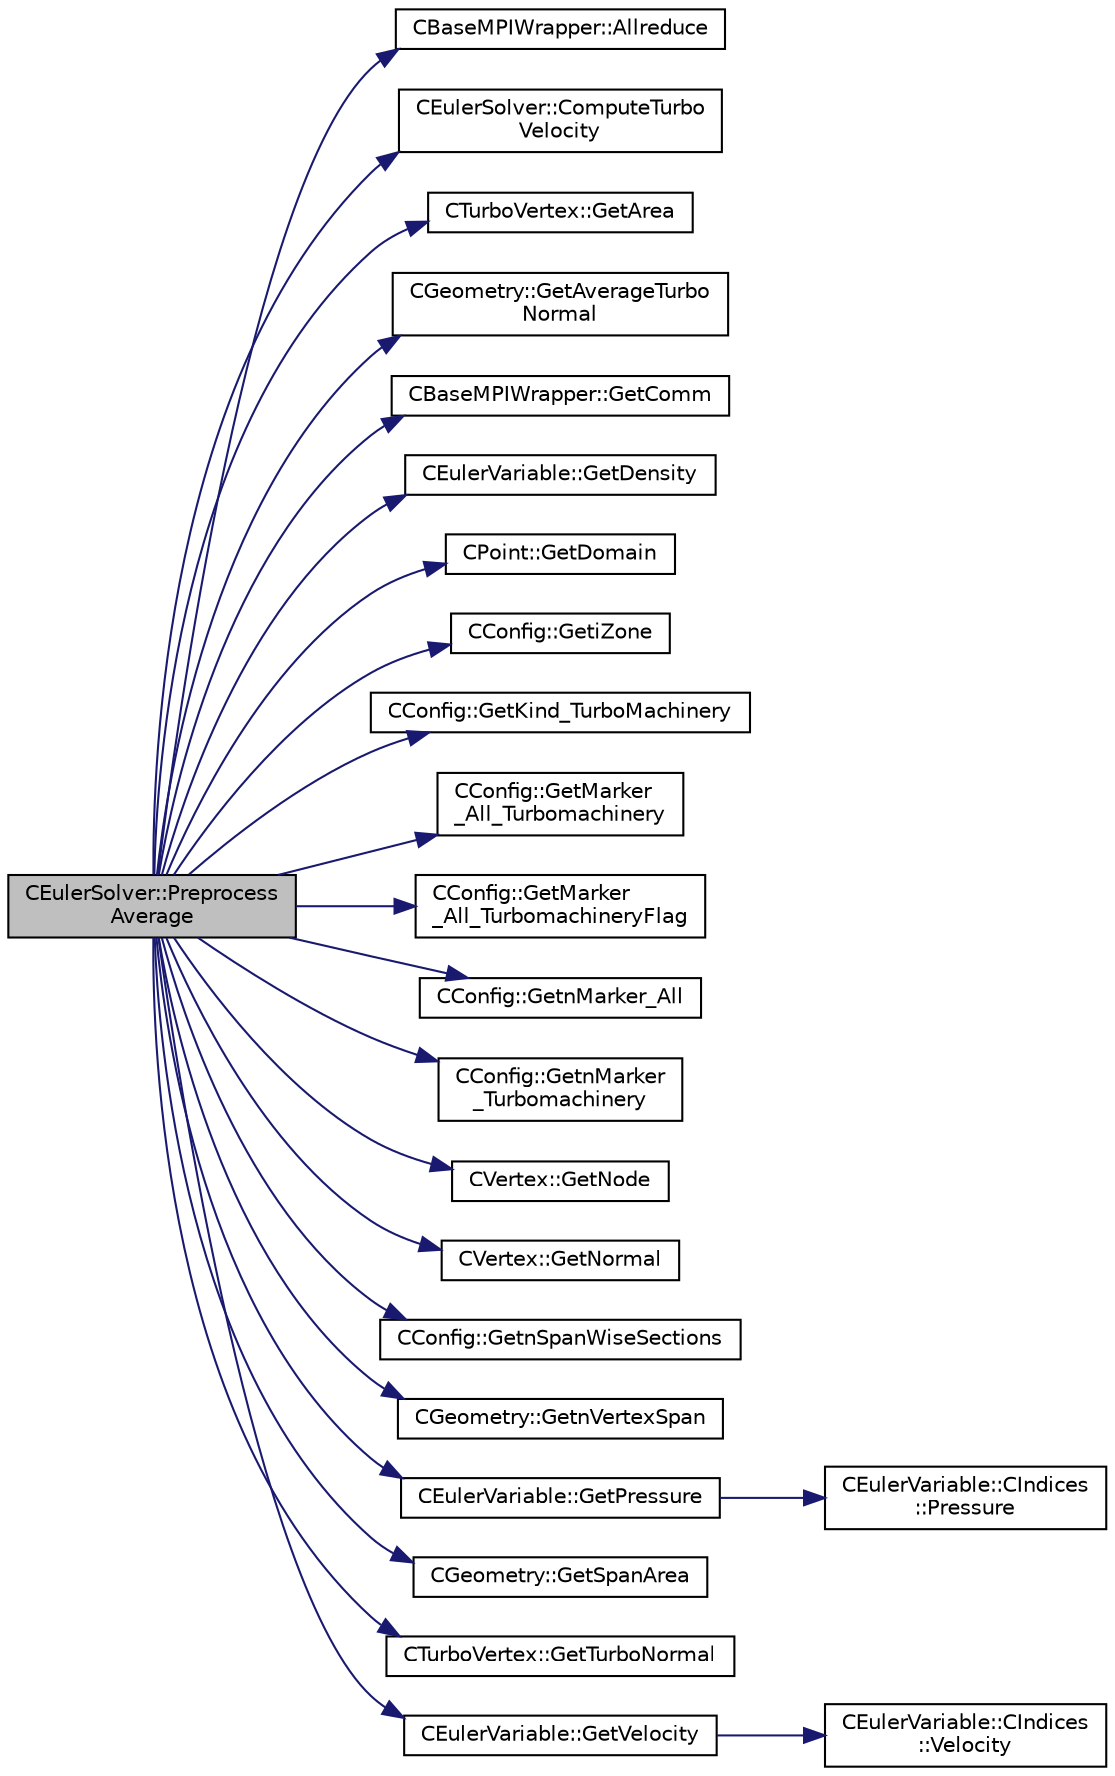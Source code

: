 digraph "CEulerSolver::PreprocessAverage"
{
 // LATEX_PDF_SIZE
  edge [fontname="Helvetica",fontsize="10",labelfontname="Helvetica",labelfontsize="10"];
  node [fontname="Helvetica",fontsize="10",shape=record];
  rankdir="LR";
  Node1 [label="CEulerSolver::Preprocess\lAverage",height=0.2,width=0.4,color="black", fillcolor="grey75", style="filled", fontcolor="black",tooltip="It computes average quantities along the span for turbomachinery analysis."];
  Node1 -> Node2 [color="midnightblue",fontsize="10",style="solid",fontname="Helvetica"];
  Node2 [label="CBaseMPIWrapper::Allreduce",height=0.2,width=0.4,color="black", fillcolor="white", style="filled",URL="$classCBaseMPIWrapper.html#a381d4b3738c09d92ee1ae9f89715b541",tooltip=" "];
  Node1 -> Node3 [color="midnightblue",fontsize="10",style="solid",fontname="Helvetica"];
  Node3 [label="CEulerSolver::ComputeTurbo\lVelocity",height=0.2,width=0.4,color="black", fillcolor="white", style="filled",URL="$classCEulerSolver.html#a8fd25d9b4182d73282ee810ff0a11fbf",tooltip="it take a velocity in the cartesian reference of framework and transform into the turbomachinery fram..."];
  Node1 -> Node4 [color="midnightblue",fontsize="10",style="solid",fontname="Helvetica"];
  Node4 [label="CTurboVertex::GetArea",height=0.2,width=0.4,color="black", fillcolor="white", style="filled",URL="$classCTurboVertex.html#a72553841f50964c0c3a2847623162e0d",tooltip="get face Area associate to the vertex."];
  Node1 -> Node5 [color="midnightblue",fontsize="10",style="solid",fontname="Helvetica"];
  Node5 [label="CGeometry::GetAverageTurbo\lNormal",height=0.2,width=0.4,color="black", fillcolor="white", style="filled",URL="$classCGeometry.html#a18a047ab5bc0f2e4228b547ec9ece0db",tooltip="Get the average normal at a specific span for a given marker in the turbomachinery reference of frame..."];
  Node1 -> Node6 [color="midnightblue",fontsize="10",style="solid",fontname="Helvetica"];
  Node6 [label="CBaseMPIWrapper::GetComm",height=0.2,width=0.4,color="black", fillcolor="white", style="filled",URL="$classCBaseMPIWrapper.html#a8154391fc3522954802889d81d4ef5da",tooltip=" "];
  Node1 -> Node7 [color="midnightblue",fontsize="10",style="solid",fontname="Helvetica"];
  Node7 [label="CEulerVariable::GetDensity",height=0.2,width=0.4,color="black", fillcolor="white", style="filled",URL="$classCEulerVariable.html#ab8ef32400854040ecb883825f907bed3",tooltip="Get the density of the flow."];
  Node1 -> Node8 [color="midnightblue",fontsize="10",style="solid",fontname="Helvetica"];
  Node8 [label="CPoint::GetDomain",height=0.2,width=0.4,color="black", fillcolor="white", style="filled",URL="$classCPoint.html#aa58a27b602e47ddcad22ae74a5c6bc81",tooltip="For parallel computation, its indicates if a point must be computed or not."];
  Node1 -> Node9 [color="midnightblue",fontsize="10",style="solid",fontname="Helvetica"];
  Node9 [label="CConfig::GetiZone",height=0.2,width=0.4,color="black", fillcolor="white", style="filled",URL="$classCConfig.html#a1d6335b8fdef6fbcd9a08f7503d73ec1",tooltip="Provides the number of varaibles."];
  Node1 -> Node10 [color="midnightblue",fontsize="10",style="solid",fontname="Helvetica"];
  Node10 [label="CConfig::GetKind_TurboMachinery",height=0.2,width=0.4,color="black", fillcolor="white", style="filled",URL="$classCConfig.html#a7db52bbbe61cb8c4dec3a40c0329aea5",tooltip="Get the kind of turbomachinery architecture."];
  Node1 -> Node11 [color="midnightblue",fontsize="10",style="solid",fontname="Helvetica"];
  Node11 [label="CConfig::GetMarker\l_All_Turbomachinery",height=0.2,width=0.4,color="black", fillcolor="white", style="filled",URL="$classCConfig.html#a489191993251fecdfec09e65446b2fa3",tooltip="Get the Turbomachinery information for a marker val_marker."];
  Node1 -> Node12 [color="midnightblue",fontsize="10",style="solid",fontname="Helvetica"];
  Node12 [label="CConfig::GetMarker\l_All_TurbomachineryFlag",height=0.2,width=0.4,color="black", fillcolor="white", style="filled",URL="$classCConfig.html#ae92ecce81d1a01aff7bb2df3c525f61c",tooltip="Get the Turbomachinery flag information for a marker val_marker."];
  Node1 -> Node13 [color="midnightblue",fontsize="10",style="solid",fontname="Helvetica"];
  Node13 [label="CConfig::GetnMarker_All",height=0.2,width=0.4,color="black", fillcolor="white", style="filled",URL="$classCConfig.html#a459dee039e618d21a5d78db61c221240",tooltip="Get the total number of boundary markers of the local process including send/receive domains."];
  Node1 -> Node14 [color="midnightblue",fontsize="10",style="solid",fontname="Helvetica"];
  Node14 [label="CConfig::GetnMarker\l_Turbomachinery",height=0.2,width=0.4,color="black", fillcolor="white", style="filled",URL="$classCConfig.html#a2caf35ccfb5e2b96bd5f53054c42fee6",tooltip="number Turbomachinery performance option specified from config file."];
  Node1 -> Node15 [color="midnightblue",fontsize="10",style="solid",fontname="Helvetica"];
  Node15 [label="CVertex::GetNode",height=0.2,width=0.4,color="black", fillcolor="white", style="filled",URL="$classCVertex.html#ad568da06e7191358d3a09a1bee71cdb5",tooltip="Get the node of the vertex."];
  Node1 -> Node16 [color="midnightblue",fontsize="10",style="solid",fontname="Helvetica"];
  Node16 [label="CVertex::GetNormal",height=0.2,width=0.4,color="black", fillcolor="white", style="filled",URL="$classCVertex.html#a57cacfe764770e6c0e54c278cb584f7c",tooltip="Copy the the normal vector of a face."];
  Node1 -> Node17 [color="midnightblue",fontsize="10",style="solid",fontname="Helvetica"];
  Node17 [label="CConfig::GetnSpanWiseSections",height=0.2,width=0.4,color="black", fillcolor="white", style="filled",URL="$classCConfig.html#a50c6d8787325e09d732ecb9c4af96e93",tooltip="number span-wise sections to compute 3D BC and performance for turbomachinery."];
  Node1 -> Node18 [color="midnightblue",fontsize="10",style="solid",fontname="Helvetica"];
  Node18 [label="CGeometry::GetnVertexSpan",height=0.2,width=0.4,color="black", fillcolor="white", style="filled",URL="$classCGeometry.html#a81c34ad0099221f81fb0beb88f994148",tooltip="Get number of vertices."];
  Node1 -> Node19 [color="midnightblue",fontsize="10",style="solid",fontname="Helvetica"];
  Node19 [label="CEulerVariable::GetPressure",height=0.2,width=0.4,color="black", fillcolor="white", style="filled",URL="$classCEulerVariable.html#a5e1ee3cd1062365d7da17ee3ee49537e",tooltip="Get the flow pressure."];
  Node19 -> Node20 [color="midnightblue",fontsize="10",style="solid",fontname="Helvetica"];
  Node20 [label="CEulerVariable::CIndices\l::Pressure",height=0.2,width=0.4,color="black", fillcolor="white", style="filled",URL="$structCEulerVariable_1_1CIndices.html#a71ffbd849fd584ff3a787411497d3007",tooltip=" "];
  Node1 -> Node21 [color="midnightblue",fontsize="10",style="solid",fontname="Helvetica"];
  Node21 [label="CGeometry::GetSpanArea",height=0.2,width=0.4,color="black", fillcolor="white", style="filled",URL="$classCGeometry.html#a0f8752f57588e44465ab07e34490ac0e",tooltip="Get the value of the total area for each span."];
  Node1 -> Node22 [color="midnightblue",fontsize="10",style="solid",fontname="Helvetica"];
  Node22 [label="CTurboVertex::GetTurboNormal",height=0.2,width=0.4,color="black", fillcolor="white", style="filled",URL="$classCTurboVertex.html#ad72f5115828f49f0fafdc66b00f3ece4",tooltip="Copy the the turbo normal vector of a face."];
  Node1 -> Node23 [color="midnightblue",fontsize="10",style="solid",fontname="Helvetica"];
  Node23 [label="CEulerVariable::GetVelocity",height=0.2,width=0.4,color="black", fillcolor="white", style="filled",URL="$classCEulerVariable.html#afb2ba375855bc63c9bc96227efaece99",tooltip="Get the velocity of the flow."];
  Node23 -> Node24 [color="midnightblue",fontsize="10",style="solid",fontname="Helvetica"];
  Node24 [label="CEulerVariable::CIndices\l::Velocity",height=0.2,width=0.4,color="black", fillcolor="white", style="filled",URL="$structCEulerVariable_1_1CIndices.html#a37140bae15b27e5d1c970468d80fb3ae",tooltip=" "];
}
